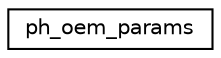 digraph "Graphical Class Hierarchy"
{
 // LATEX_PDF_SIZE
  edge [fontname="Helvetica",fontsize="10",labelfontname="Helvetica",labelfontsize="10"];
  node [fontname="Helvetica",fontsize="10",shape=record];
  rankdir="LR";
  Node0 [label="ph_oem_params",height=0.2,width=0.4,color="black", fillcolor="white", style="filled",URL="$structph__oem__params.html",tooltip="pH OEM sensor params"];
}
